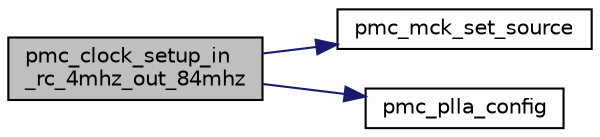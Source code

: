 digraph "pmc_clock_setup_in_rc_4mhz_out_84mhz"
{
  edge [fontname="Helvetica",fontsize="10",labelfontname="Helvetica",labelfontsize="10"];
  node [fontname="Helvetica",fontsize="10",shape=record];
  rankdir="LR";
  Node1 [label="pmc_clock_setup_in\l_rc_4mhz_out_84mhz",height=0.2,width=0.4,color="black", fillcolor="grey75", style="filled", fontcolor="black"];
  Node1 -> Node2 [color="midnightblue",fontsize="10",style="solid",fontname="Helvetica"];
  Node2 [label="pmc_mck_set_source",height=0.2,width=0.4,color="black", fillcolor="white", style="filled",URL="$pmc_8c.html#af4f2dabe877cdf9f9d85513b9359c92d"];
  Node1 -> Node3 [color="midnightblue",fontsize="10",style="solid",fontname="Helvetica"];
  Node3 [label="pmc_plla_config",height=0.2,width=0.4,color="black", fillcolor="white", style="filled",URL="$pmc_8c.html#a912dd4094c072a0cee89329d3feb6898"];
}
